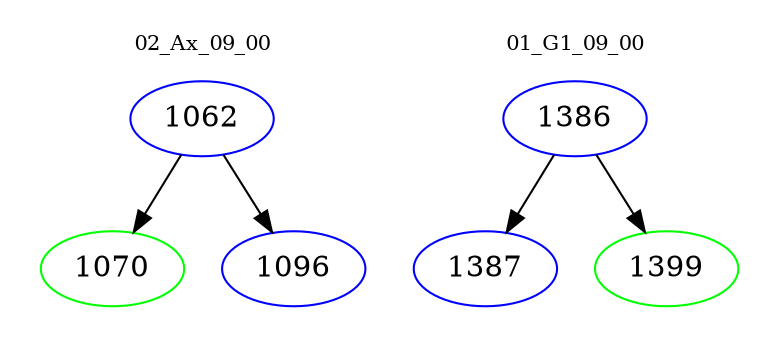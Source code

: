 digraph{
subgraph cluster_0 {
color = white
label = "02_Ax_09_00";
fontsize=10;
T0_1062 [label="1062", color="blue"]
T0_1062 -> T0_1070 [color="black"]
T0_1070 [label="1070", color="green"]
T0_1062 -> T0_1096 [color="black"]
T0_1096 [label="1096", color="blue"]
}
subgraph cluster_1 {
color = white
label = "01_G1_09_00";
fontsize=10;
T1_1386 [label="1386", color="blue"]
T1_1386 -> T1_1387 [color="black"]
T1_1387 [label="1387", color="blue"]
T1_1386 -> T1_1399 [color="black"]
T1_1399 [label="1399", color="green"]
}
}
